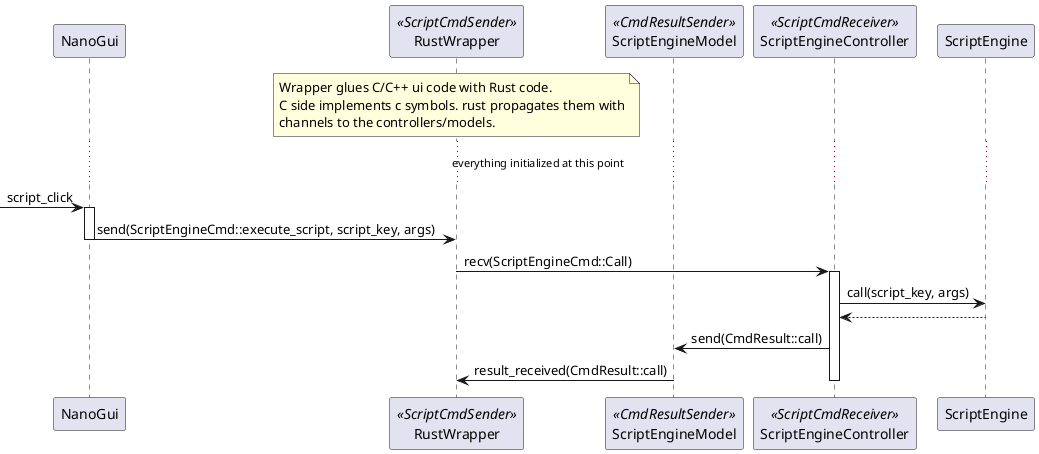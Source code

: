 @startuml ui_flow

participant NanoGui
participant RustWrapper<<ScriptCmdSender>>
note over RustWrapper
Wrapper glues C/C++ ui code with Rust code.
C side implements c symbols. rust propagates them with
channels to the controllers/models.
end note
participant ScriptEngineModel<<CmdResultSender>>
Participant ScriptEngineController<<ScriptCmdReceiver>>
participant ScriptEngine
... everything initialized at this point ...
[->NanoGui:script_click
activate NanoGui
NanoGui->RustWrapper:send(ScriptEngineCmd::execute_script, script_key, args)
deactivate NanoGui

RustWrapper->ScriptEngineController:recv(ScriptEngineCmd::Call)
activate ScriptEngineController
ScriptEngineController->ScriptEngine:call(script_key, args)
ScriptEngine-->ScriptEngineController
ScriptEngineController->ScriptEngineModel:send(CmdResult::call)
ScriptEngineModel->RustWrapper:result_received(CmdResult::call)
deactivate ScriptEngineController
@enduml